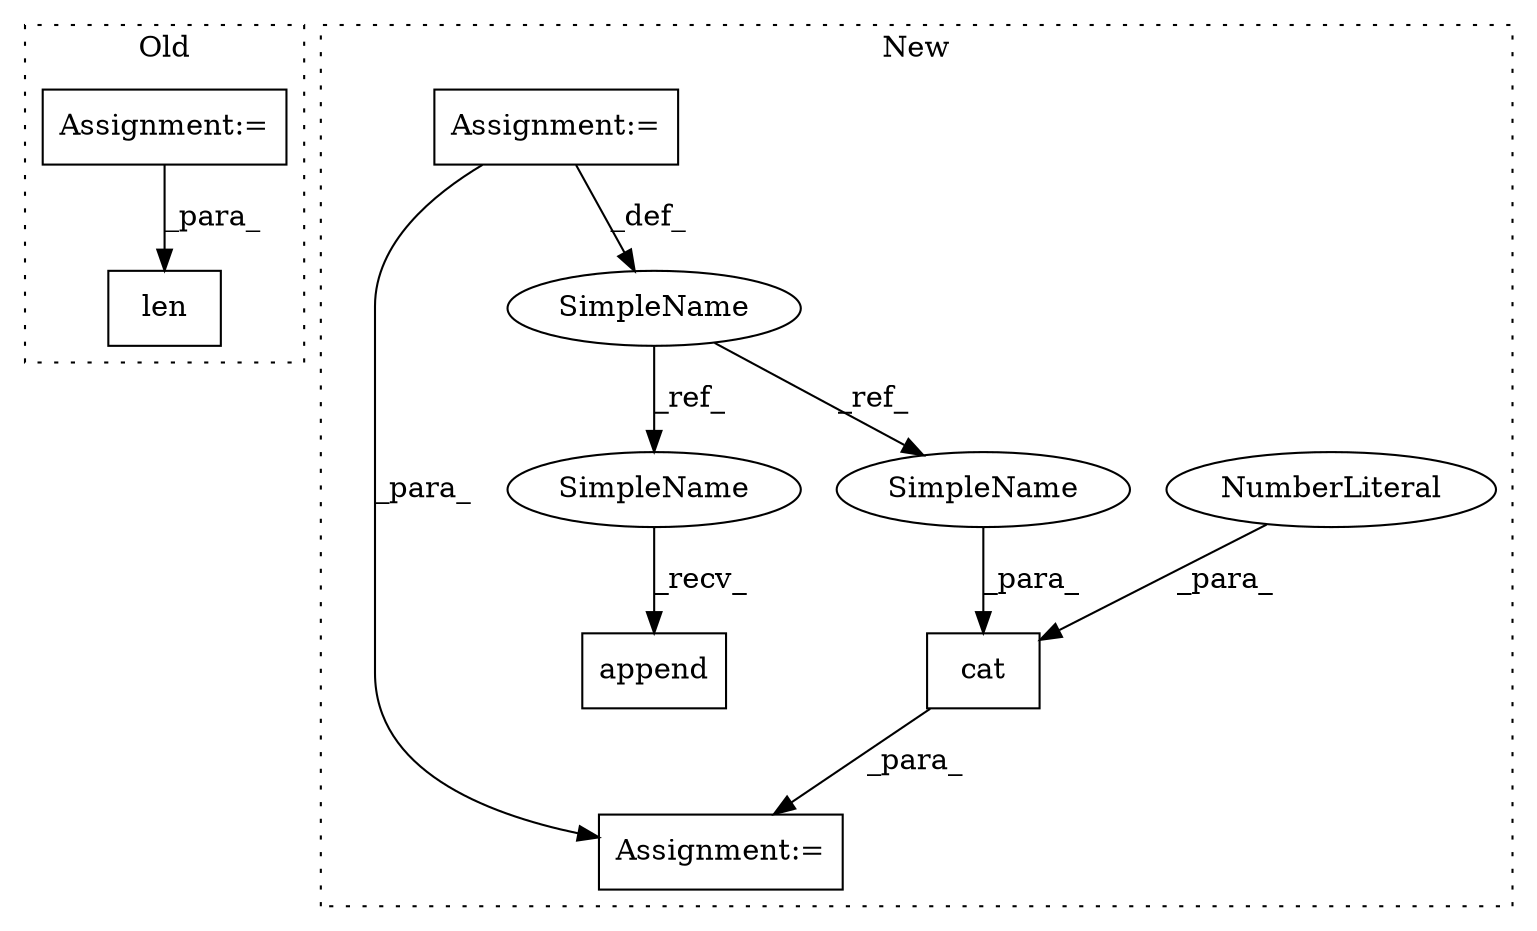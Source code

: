 digraph G {
subgraph cluster0 {
1 [label="len" a="32" s="2910,2928" l="4,1" shape="box"];
8 [label="Assignment:=" a="7" s="2397" l="6" shape="box"];
label = "Old";
style="dotted";
}
subgraph cluster1 {
2 [label="cat" a="32" s="2846,2854" l="4,1" shape="box"];
3 [label="Assignment:=" a="7" s="2833" l="7" shape="box"];
4 [label="NumberLiteral" a="34" s="2853" l="1" shape="ellipse"];
5 [label="Assignment:=" a="7" s="2401" l="2" shape="box"];
6 [label="SimpleName" a="42" s="2401" l="2" shape="ellipse"];
7 [label="append" a="32" s="2631,2644" l="7,1" shape="box"];
9 [label="SimpleName" a="42" s="2628" l="2" shape="ellipse"];
10 [label="SimpleName" a="42" s="2850" l="2" shape="ellipse"];
label = "New";
style="dotted";
}
2 -> 3 [label="_para_"];
4 -> 2 [label="_para_"];
5 -> 6 [label="_def_"];
5 -> 3 [label="_para_"];
6 -> 9 [label="_ref_"];
6 -> 10 [label="_ref_"];
8 -> 1 [label="_para_"];
9 -> 7 [label="_recv_"];
10 -> 2 [label="_para_"];
}
